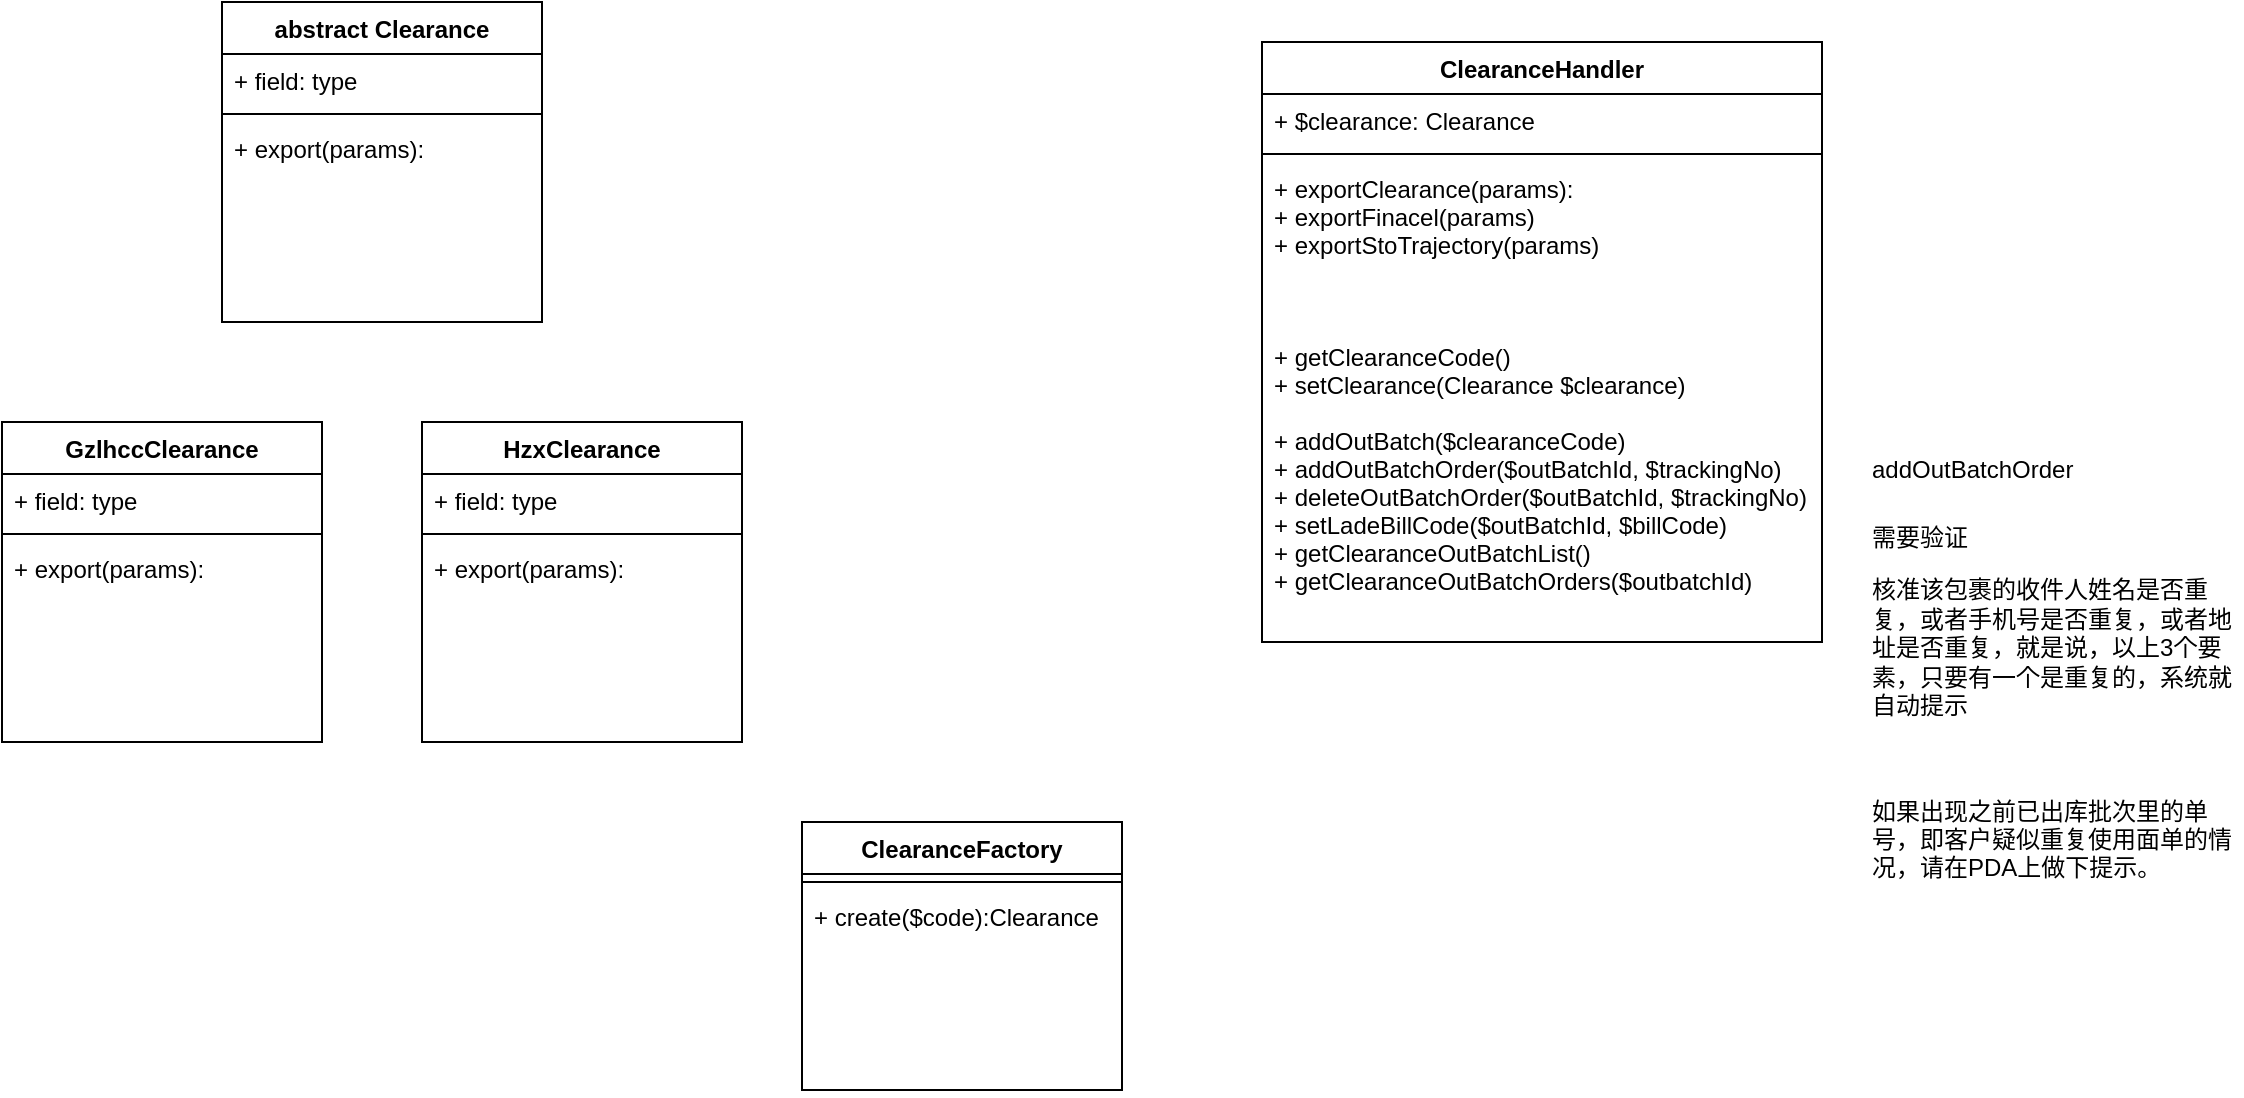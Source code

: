 <mxfile version="14.9.3" type="github">
  <diagram id="BgCnuollFsHfJIWZqTE1" name="Page-1">
    <mxGraphModel dx="1038" dy="547" grid="1" gridSize="10" guides="1" tooltips="1" connect="1" arrows="1" fold="1" page="1" pageScale="1" pageWidth="1169" pageHeight="827" math="0" shadow="0">
      <root>
        <mxCell id="0" />
        <mxCell id="1" parent="0" />
        <mxCell id="SG8iF_yUnEHL9pvQmII--1" value="abstract Clearance" style="swimlane;fontStyle=1;align=center;verticalAlign=top;childLayout=stackLayout;horizontal=1;startSize=26;horizontalStack=0;resizeParent=1;resizeParentMax=0;resizeLast=0;collapsible=1;marginBottom=0;" vertex="1" parent="1">
          <mxGeometry x="230" y="80" width="160" height="160" as="geometry" />
        </mxCell>
        <mxCell id="SG8iF_yUnEHL9pvQmII--2" value="+ field: type" style="text;strokeColor=none;fillColor=none;align=left;verticalAlign=top;spacingLeft=4;spacingRight=4;overflow=hidden;rotatable=0;points=[[0,0.5],[1,0.5]];portConstraint=eastwest;" vertex="1" parent="SG8iF_yUnEHL9pvQmII--1">
          <mxGeometry y="26" width="160" height="26" as="geometry" />
        </mxCell>
        <mxCell id="SG8iF_yUnEHL9pvQmII--3" value="" style="line;strokeWidth=1;fillColor=none;align=left;verticalAlign=middle;spacingTop=-1;spacingLeft=3;spacingRight=3;rotatable=0;labelPosition=right;points=[];portConstraint=eastwest;" vertex="1" parent="SG8iF_yUnEHL9pvQmII--1">
          <mxGeometry y="52" width="160" height="8" as="geometry" />
        </mxCell>
        <mxCell id="SG8iF_yUnEHL9pvQmII--4" value="+ export(params): " style="text;strokeColor=none;fillColor=none;align=left;verticalAlign=top;spacingLeft=4;spacingRight=4;overflow=hidden;rotatable=0;points=[[0,0.5],[1,0.5]];portConstraint=eastwest;" vertex="1" parent="SG8iF_yUnEHL9pvQmII--1">
          <mxGeometry y="60" width="160" height="100" as="geometry" />
        </mxCell>
        <mxCell id="SG8iF_yUnEHL9pvQmII--5" value="ClearanceHandler" style="swimlane;fontStyle=1;align=center;verticalAlign=top;childLayout=stackLayout;horizontal=1;startSize=26;horizontalStack=0;resizeParent=1;resizeParentMax=0;resizeLast=0;collapsible=1;marginBottom=0;" vertex="1" parent="1">
          <mxGeometry x="750" y="100" width="280" height="300" as="geometry" />
        </mxCell>
        <mxCell id="SG8iF_yUnEHL9pvQmII--6" value="+ $clearance: Clearance" style="text;strokeColor=none;fillColor=none;align=left;verticalAlign=top;spacingLeft=4;spacingRight=4;overflow=hidden;rotatable=0;points=[[0,0.5],[1,0.5]];portConstraint=eastwest;" vertex="1" parent="SG8iF_yUnEHL9pvQmII--5">
          <mxGeometry y="26" width="280" height="26" as="geometry" />
        </mxCell>
        <mxCell id="SG8iF_yUnEHL9pvQmII--7" value="" style="line;strokeWidth=1;fillColor=none;align=left;verticalAlign=middle;spacingTop=-1;spacingLeft=3;spacingRight=3;rotatable=0;labelPosition=right;points=[];portConstraint=eastwest;" vertex="1" parent="SG8iF_yUnEHL9pvQmII--5">
          <mxGeometry y="52" width="280" height="8" as="geometry" />
        </mxCell>
        <mxCell id="SG8iF_yUnEHL9pvQmII--8" value="+ exportClearance(params): &#xa;+ exportFinacel(params)&#xa;+ exportStoTrajectory(params)&#xa;&#xa;&#xa;&#xa;+ getClearanceCode()&#xa;+ setClearance(Clearance $clearance)&#xa;&#xa;+ addOutBatch($clearanceCode)&#xa;+ addOutBatchOrder($outBatchId, $trackingNo)&#xa;+ deleteOutBatchOrder($outBatchId, $trackingNo)&#xa;+ setLadeBillCode($outBatchId, $billCode)&#xa;+ getClearanceOutBatchList()&#xa;+ getClearanceOutBatchOrders($outbatchId)" style="text;strokeColor=none;fillColor=none;align=left;verticalAlign=top;spacingLeft=4;spacingRight=4;overflow=hidden;rotatable=0;points=[[0,0.5],[1,0.5]];portConstraint=eastwest;" vertex="1" parent="SG8iF_yUnEHL9pvQmII--5">
          <mxGeometry y="60" width="280" height="240" as="geometry" />
        </mxCell>
        <mxCell id="SG8iF_yUnEHL9pvQmII--9" value="GzlhccClearance" style="swimlane;fontStyle=1;align=center;verticalAlign=top;childLayout=stackLayout;horizontal=1;startSize=26;horizontalStack=0;resizeParent=1;resizeParentMax=0;resizeLast=0;collapsible=1;marginBottom=0;" vertex="1" parent="1">
          <mxGeometry x="120" y="290" width="160" height="160" as="geometry" />
        </mxCell>
        <mxCell id="SG8iF_yUnEHL9pvQmII--10" value="+ field: type" style="text;strokeColor=none;fillColor=none;align=left;verticalAlign=top;spacingLeft=4;spacingRight=4;overflow=hidden;rotatable=0;points=[[0,0.5],[1,0.5]];portConstraint=eastwest;" vertex="1" parent="SG8iF_yUnEHL9pvQmII--9">
          <mxGeometry y="26" width="160" height="26" as="geometry" />
        </mxCell>
        <mxCell id="SG8iF_yUnEHL9pvQmII--11" value="" style="line;strokeWidth=1;fillColor=none;align=left;verticalAlign=middle;spacingTop=-1;spacingLeft=3;spacingRight=3;rotatable=0;labelPosition=right;points=[];portConstraint=eastwest;" vertex="1" parent="SG8iF_yUnEHL9pvQmII--9">
          <mxGeometry y="52" width="160" height="8" as="geometry" />
        </mxCell>
        <mxCell id="SG8iF_yUnEHL9pvQmII--12" value="+ export(params): " style="text;strokeColor=none;fillColor=none;align=left;verticalAlign=top;spacingLeft=4;spacingRight=4;overflow=hidden;rotatable=0;points=[[0,0.5],[1,0.5]];portConstraint=eastwest;" vertex="1" parent="SG8iF_yUnEHL9pvQmII--9">
          <mxGeometry y="60" width="160" height="100" as="geometry" />
        </mxCell>
        <mxCell id="SG8iF_yUnEHL9pvQmII--13" value="HzxClearance" style="swimlane;fontStyle=1;align=center;verticalAlign=top;childLayout=stackLayout;horizontal=1;startSize=26;horizontalStack=0;resizeParent=1;resizeParentMax=0;resizeLast=0;collapsible=1;marginBottom=0;" vertex="1" parent="1">
          <mxGeometry x="330" y="290" width="160" height="160" as="geometry" />
        </mxCell>
        <mxCell id="SG8iF_yUnEHL9pvQmII--14" value="+ field: type" style="text;strokeColor=none;fillColor=none;align=left;verticalAlign=top;spacingLeft=4;spacingRight=4;overflow=hidden;rotatable=0;points=[[0,0.5],[1,0.5]];portConstraint=eastwest;" vertex="1" parent="SG8iF_yUnEHL9pvQmII--13">
          <mxGeometry y="26" width="160" height="26" as="geometry" />
        </mxCell>
        <mxCell id="SG8iF_yUnEHL9pvQmII--15" value="" style="line;strokeWidth=1;fillColor=none;align=left;verticalAlign=middle;spacingTop=-1;spacingLeft=3;spacingRight=3;rotatable=0;labelPosition=right;points=[];portConstraint=eastwest;" vertex="1" parent="SG8iF_yUnEHL9pvQmII--13">
          <mxGeometry y="52" width="160" height="8" as="geometry" />
        </mxCell>
        <mxCell id="SG8iF_yUnEHL9pvQmII--16" value="+ export(params): " style="text;strokeColor=none;fillColor=none;align=left;verticalAlign=top;spacingLeft=4;spacingRight=4;overflow=hidden;rotatable=0;points=[[0,0.5],[1,0.5]];portConstraint=eastwest;" vertex="1" parent="SG8iF_yUnEHL9pvQmII--13">
          <mxGeometry y="60" width="160" height="100" as="geometry" />
        </mxCell>
        <mxCell id="SG8iF_yUnEHL9pvQmII--17" value="ClearanceFactory" style="swimlane;fontStyle=1;align=center;verticalAlign=top;childLayout=stackLayout;horizontal=1;startSize=26;horizontalStack=0;resizeParent=1;resizeParentMax=0;resizeLast=0;collapsible=1;marginBottom=0;" vertex="1" parent="1">
          <mxGeometry x="520" y="490" width="160" height="134" as="geometry" />
        </mxCell>
        <mxCell id="SG8iF_yUnEHL9pvQmII--19" value="" style="line;strokeWidth=1;fillColor=none;align=left;verticalAlign=middle;spacingTop=-1;spacingLeft=3;spacingRight=3;rotatable=0;labelPosition=right;points=[];portConstraint=eastwest;" vertex="1" parent="SG8iF_yUnEHL9pvQmII--17">
          <mxGeometry y="26" width="160" height="8" as="geometry" />
        </mxCell>
        <mxCell id="SG8iF_yUnEHL9pvQmII--21" value="+ create($code):Clearance&#xa; " style="text;strokeColor=none;fillColor=none;align=left;verticalAlign=top;spacingLeft=4;spacingRight=4;overflow=hidden;rotatable=0;points=[[0,0.5],[1,0.5]];portConstraint=eastwest;" vertex="1" parent="SG8iF_yUnEHL9pvQmII--17">
          <mxGeometry y="34" width="160" height="100" as="geometry" />
        </mxCell>
        <mxCell id="SG8iF_yUnEHL9pvQmII--22" value="&lt;h1&gt;&lt;span style=&quot;font-size: 12px ; font-weight: 400&quot;&gt;addOutBatchOrder&lt;/span&gt;&lt;br&gt;&lt;/h1&gt;&lt;p&gt;需要验证&lt;/p&gt;&lt;p&gt;&lt;span&gt;核准该包裹的收件人姓名是否重复，或者手机号是否重复，或者地址是&lt;/span&gt;&lt;span&gt;否重复，就是说，以上3个要素，只要有一个是重复的，系统就自动提示&lt;/span&gt;&lt;/p&gt;&lt;p&gt;&lt;span&gt;&lt;br&gt;&lt;/span&gt;&lt;/p&gt;&lt;p&gt;如果出现之前已出库批次里的单号，即客户疑似重复使用面&lt;span&gt;单的情况，请在PDA上做下提示。&lt;/span&gt;&lt;/p&gt;" style="text;html=1;strokeColor=none;fillColor=none;spacing=5;spacingTop=-20;whiteSpace=wrap;overflow=hidden;rounded=0;" vertex="1" parent="1">
          <mxGeometry x="1050" y="290" width="190" height="250" as="geometry" />
        </mxCell>
      </root>
    </mxGraphModel>
  </diagram>
</mxfile>
